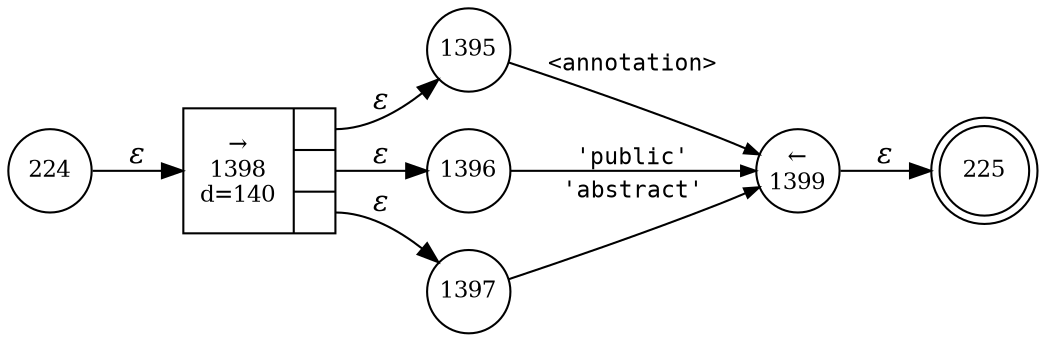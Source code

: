 digraph ATN {
rankdir=LR;
s225[fontsize=11, label="225", shape=doublecircle, fixedsize=true, width=.6];
s224[fontsize=11,label="224", shape=circle, fixedsize=true, width=.55, peripheries=1];
s1395[fontsize=11,label="1395", shape=circle, fixedsize=true, width=.55, peripheries=1];
s1396[fontsize=11,label="1396", shape=circle, fixedsize=true, width=.55, peripheries=1];
s1397[fontsize=11,label="1397", shape=circle, fixedsize=true, width=.55, peripheries=1];
s1398[fontsize=11,label="{&rarr;\n1398\nd=140|{<p0>|<p1>|<p2>}}", shape=record, fixedsize=false, peripheries=1];
s1399[fontsize=11,label="&larr;\n1399", shape=circle, fixedsize=true, width=.55, peripheries=1];
s224 -> s1398 [fontname="Times-Italic", label="&epsilon;"];
s1398:p0 -> s1395 [fontname="Times-Italic", label="&epsilon;"];
s1398:p1 -> s1396 [fontname="Times-Italic", label="&epsilon;"];
s1398:p2 -> s1397 [fontname="Times-Italic", label="&epsilon;"];
s1395 -> s1399 [fontsize=11, fontname="Courier", arrowsize=.7, label = "<annotation>", arrowhead = normal];
s1396 -> s1399 [fontsize=11, fontname="Courier", arrowsize=.7, label = "'public'", arrowhead = normal];
s1397 -> s1399 [fontsize=11, fontname="Courier", arrowsize=.7, label = "'abstract'", arrowhead = normal];
s1399 -> s225 [fontname="Times-Italic", label="&epsilon;"];
}
